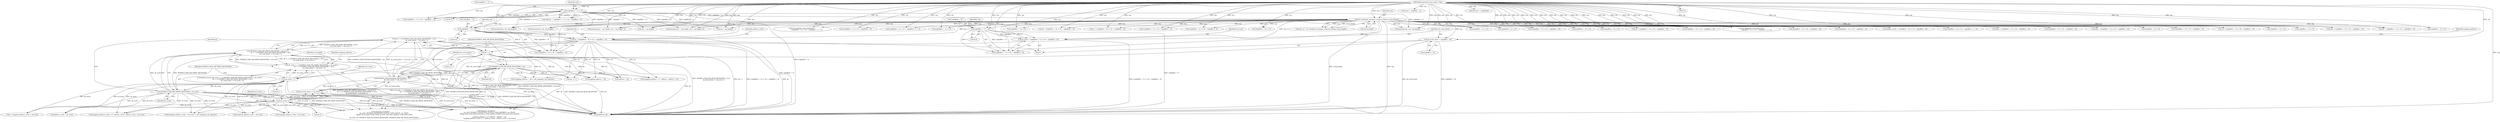 digraph "0_libmodbus_5ccdf5ef79d742640355d1132fa9e2abc7fbaefc@API" {
"1001175" [label="(Call,nb < 1 || MODBUS_MAX_WR_READ_REGISTERS < nb ||\n            nb_write_bytes != nb_write * 2)"];
"1001176" [label="(Call,nb < 1)"];
"1001095" [label="(Call,nb = (req[offset + 3] << 8) + req[offset + 4])"];
"1001098" [label="(Call,req[offset + 3] << 8)"];
"1000189" [label="(Call,ctx->backend->prepare_response_tid(req, &req_length))"];
"1000163" [label="(Call,req[offset + 1] << 8)"];
"1000116" [label="(MethodParameterIn,const uint8_t *req)"];
"1001179" [label="(Call,MODBUS_MAX_WR_READ_REGISTERS < nb ||\n            nb_write_bytes != nb_write * 2)"];
"1001180" [label="(Call,MODBUS_MAX_WR_READ_REGISTERS < nb)"];
"1001183" [label="(Call,nb_write_bytes != nb_write * 2)"];
"1001143" [label="(Call,nb_write_bytes = req[offset + 9])"];
"1001185" [label="(Call,nb_write * 2)"];
"1001172" [label="(Call,MODBUS_MAX_WR_WRITE_REGISTERS < nb_write)"];
"1001168" [label="(Call,nb_write < 1)"];
"1001127" [label="(Call,nb_write = (req[offset + 7] << 8) + req[offset + 8])"];
"1001130" [label="(Call,req[offset + 7] << 8)"];
"1001171" [label="(Call,MODBUS_MAX_WR_WRITE_REGISTERS < nb_write ||\n            nb < 1 || MODBUS_MAX_WR_READ_REGISTERS < nb ||\n            nb_write_bytes != nb_write * 2)"];
"1001167" [label="(Call,nb_write < 1 || MODBUS_MAX_WR_WRITE_REGISTERS < nb_write ||\n            nb < 1 || MODBUS_MAX_WR_READ_REGISTERS < nb ||\n            nb_write_bytes != nb_write * 2)"];
"1001222" [label="(Call,mapping_address_write + nb_write)"];
"1000400" [label="(Call,nb = (req[offset + 3] << 8) + req[offset + 4])"];
"1001382" [label="(MethodReturn,int)"];
"1001239" [label="(Call,mapping_address < 0 ? address : address + nb)"];
"1001252" [label="(Call,address_write + nb_write)"];
"1001053" [label="(Call,or = (req[offset + 5] << 8) + req[offset + 6])"];
"1000685" [label="(Call,(req[offset + 3] << 8) + req[offset + 4])"];
"1001129" [label="(Call,(req[offset + 7] << 8) + req[offset + 8])"];
"1001183" [label="(Call,nb_write_bytes != nb_write * 2)"];
"1001177" [label="(Identifier,nb)"];
"1001144" [label="(Identifier,nb_write_bytes)"];
"1001180" [label="(Call,MODBUS_MAX_WR_READ_REGISTERS < nb)"];
"1001293" [label="(Call,mb_mapping->tab_registers[i] =\n                    (req[offset + j] << 8) + req[offset + j + 1])"];
"1001104" [label="(Literal,8)"];
"1001112" [label="(Identifier,address_write)"];
"1000900" [label="(Call,(req[offset + j] << 8) + req[offset + j + 1])"];
"1001185" [label="(Call,nb_write * 2)"];
"1001299" [label="(Call,(req[offset + j] << 8) + req[offset + j + 1])"];
"1000901" [label="(Call,req[offset + j] << 8)"];
"1000683" [label="(Call,nb = (req[offset + 3] << 8) + req[offset + 4])"];
"1001247" [label="(Call,mapping_address_write < 0 ? address_write : address_write + nb_write)"];
"1001300" [label="(Call,req[offset + j] << 8)"];
"1001210" [label="(Call,(mapping_address + nb) > mb_mapping->nb_registers)"];
"1001221" [label="(Call,(mapping_address_write + nb_write) > mb_mapping->nb_registers)"];
"1000185" [label="(Call,sft.t_id = ctx->backend->prepare_response_tid(req, &req_length))"];
"1001178" [label="(Literal,1)"];
"1001211" [label="(Call,mapping_address + nb)"];
"1000116" [label="(MethodParameterIn,const uint8_t *req)"];
"1001131" [label="(Call,req[offset + 7])"];
"1001152" [label="(Identifier,mapping_address)"];
"1001097" [label="(Call,(req[offset + 3] << 8) + req[offset + 4])"];
"1001179" [label="(Call,MODBUS_MAX_WR_READ_REGISTERS < nb ||\n            nb_write_bytes != nb_write * 2)"];
"1001106" [label="(Identifier,req)"];
"1001186" [label="(Identifier,nb_write)"];
"1000191" [label="(Call,&req_length)"];
"1000162" [label="(Call,(req[offset + 1] << 8) + req[offset + 2])"];
"1001181" [label="(Identifier,MODBUS_MAX_WR_READ_REGISTERS)"];
"1001055" [label="(Call,(req[offset + 5] << 8) + req[offset + 6])"];
"1001111" [label="(Call,address_write = (req[offset + 5] << 8) + req[offset + 6])"];
"1000672" [label="(Call,memcpy(rsp, req, req_length))"];
"1000189" [label="(Call,ctx->backend->prepare_response_tid(req, &req_length))"];
"1001098" [label="(Call,req[offset + 3] << 8)"];
"1001174" [label="(Identifier,nb_write)"];
"1001168" [label="(Call,nb_write < 1)"];
"1000245" [label="(Call,nb = (req[offset + 3] << 8) + req[offset + 4])"];
"1001169" [label="(Identifier,nb_write)"];
"1001190" [label="(Identifier,rsp_length)"];
"1001113" [label="(Call,(req[offset + 5] << 8) + req[offset + 6])"];
"1000148" [label="(Call,slave = req[offset - 1])"];
"1001170" [label="(Literal,1)"];
"1000561" [label="(Call,(req[offset + 3] << 8) + req[offset + 4])"];
"1001037" [label="(Call,and = (req[offset + 3] << 8) + req[offset + 4])"];
"1000779" [label="(Call,memcpy(rsp + rsp_length, req + rsp_length, 4))"];
"1001138" [label="(Identifier,req)"];
"1000169" [label="(Literal,8)"];
"1001039" [label="(Call,(req[offset + 3] << 8) + req[offset + 4])"];
"1001130" [label="(Call,req[offset + 7] << 8)"];
"1000190" [label="(Identifier,req)"];
"1001184" [label="(Identifier,nb_write_bytes)"];
"1001166" [label="(ControlStructure,if (nb_write < 1 || MODBUS_MAX_WR_WRITE_REGISTERS < nb_write ||\n            nb < 1 || MODBUS_MAX_WR_READ_REGISTERS < nb ||\n            nb_write_bytes != nb_write * 2))"];
"1001231" [label="(Call,response_exception(\n                ctx, &sft, MODBUS_EXCEPTION_ILLEGAL_DATA_ADDRESS, rsp, FALSE,\n                \"Illegal data read address 0x%0X or write address 0x%0X write_and_read_registers\n\",\n                mapping_address < 0 ? address : address + nb,\n                mapping_address_write < 0 ? address_write : address_write + nb_write))"];
"1001175" [label="(Call,nb < 1 || MODBUS_MAX_WR_READ_REGISTERS < nb ||\n            nb_write_bytes != nb_write * 2)"];
"1001114" [label="(Call,req[offset + 5] << 8)"];
"1001176" [label="(Call,nb < 1)"];
"1001191" [label="(Call,response_exception(\n                ctx, &sft, MODBUS_EXCEPTION_ILLEGAL_DATA_VALUE, rsp, TRUE,\n                \"Illegal nb of values (W%d, R%d) in write_and_read_registers (max W%d, R%d)\n\",\n                nb_write, nb, MODBUS_MAX_WR_WRITE_REGISTERS, MODBUS_MAX_WR_READ_REGISTERS))"];
"1000155" [label="(Call,function = req[offset])"];
"1001172" [label="(Call,MODBUS_MAX_WR_WRITE_REGISTERS < nb_write)"];
"1000796" [label="(Call,(req[offset + 3] << 8) + req[offset + 4])"];
"1000797" [label="(Call,req[offset + 3] << 8)"];
"1000248" [label="(Call,req[offset + 3] << 8)"];
"1001171" [label="(Call,MODBUS_MAX_WR_WRITE_REGISTERS < nb_write ||\n            nb < 1 || MODBUS_MAX_WR_READ_REGISTERS < nb ||\n            nb_write_bytes != nb_write * 2)"];
"1000783" [label="(Call,req + rsp_length)"];
"1001167" [label="(Call,nb_write < 1 || MODBUS_MAX_WR_WRITE_REGISTERS < nb_write ||\n            nb < 1 || MODBUS_MAX_WR_READ_REGISTERS < nb ||\n            nb_write_bytes != nb_write * 2)"];
"1001283" [label="(Call,mapping_address_write + nb_write)"];
"1000650" [label="(Call,data = (req[offset + 3] << 8) + req[offset + 4])"];
"1001096" [label="(Identifier,nb)"];
"1000794" [label="(Call,nb = (req[offset + 3] << 8) + req[offset + 4])"];
"1000163" [label="(Call,req[offset + 1] << 8)"];
"1001099" [label="(Call,req[offset + 3])"];
"1001270" [label="(Call,nb << 1)"];
"1001128" [label="(Identifier,nb_write)"];
"1000562" [label="(Call,req[offset + 3] << 8)"];
"1001056" [label="(Call,req[offset + 5] << 8)"];
"1001281" [label="(Call,i < mapping_address_write + nb_write)"];
"1000921" [label="(Call,memcpy(rsp + rsp_length, req + rsp_length, 4))"];
"1000653" [label="(Call,req[offset + 3] << 8)"];
"1001187" [label="(Literal,2)"];
"1001145" [label="(Call,req[offset + 9])"];
"1001127" [label="(Call,nb_write = (req[offset + 7] << 8) + req[offset + 8])"];
"1000925" [label="(Call,req + rsp_length)"];
"1001143" [label="(Call,nb_write_bytes = req[offset + 9])"];
"1000247" [label="(Call,(req[offset + 3] << 8) + req[offset + 4])"];
"1000164" [label="(Call,req[offset + 1])"];
"1001207" [label="(Identifier,mapping_address)"];
"1000686" [label="(Call,req[offset + 3] << 8)"];
"1001040" [label="(Call,req[offset + 3] << 8)"];
"1000171" [label="(Identifier,req)"];
"1000402" [label="(Call,(req[offset + 3] << 8) + req[offset + 4])"];
"1000559" [label="(Call,data = (req[offset + 3] << 8) + req[offset + 4])"];
"1001173" [label="(Identifier,MODBUS_MAX_WR_WRITE_REGISTERS)"];
"1000593" [label="(Call,memcpy(rsp, req, req_length))"];
"1001095" [label="(Call,nb = (req[offset + 3] << 8) + req[offset + 4])"];
"1001244" [label="(Call,address + nb)"];
"1001182" [label="(Identifier,nb)"];
"1000894" [label="(Call,mb_mapping->tab_registers[i] =\n                    (req[offset + j] << 8) + req[offset + j + 1])"];
"1001136" [label="(Literal,8)"];
"1000160" [label="(Call,address = (req[offset + 1] << 8) + req[offset + 2])"];
"1001093" [label="(Block,)"];
"1000652" [label="(Call,(req[offset + 3] << 8) + req[offset + 4])"];
"1000403" [label="(Call,req[offset + 3] << 8)"];
"1001084" [label="(Call,memcpy(rsp, req, req_length))"];
"1001175" -> "1001171"  [label="AST: "];
"1001175" -> "1001176"  [label="CFG: "];
"1001175" -> "1001179"  [label="CFG: "];
"1001176" -> "1001175"  [label="AST: "];
"1001179" -> "1001175"  [label="AST: "];
"1001171" -> "1001175"  [label="CFG: "];
"1001175" -> "1001382"  [label="DDG: nb < 1"];
"1001175" -> "1001382"  [label="DDG: MODBUS_MAX_WR_READ_REGISTERS < nb ||\n            nb_write_bytes != nb_write * 2"];
"1001175" -> "1001171"  [label="DDG: nb < 1"];
"1001175" -> "1001171"  [label="DDG: MODBUS_MAX_WR_READ_REGISTERS < nb ||\n            nb_write_bytes != nb_write * 2"];
"1001176" -> "1001175"  [label="DDG: nb"];
"1001176" -> "1001175"  [label="DDG: 1"];
"1001179" -> "1001175"  [label="DDG: MODBUS_MAX_WR_READ_REGISTERS < nb"];
"1001179" -> "1001175"  [label="DDG: nb_write_bytes != nb_write * 2"];
"1001176" -> "1001178"  [label="CFG: "];
"1001177" -> "1001176"  [label="AST: "];
"1001178" -> "1001176"  [label="AST: "];
"1001181" -> "1001176"  [label="CFG: "];
"1001176" -> "1001382"  [label="DDG: nb"];
"1001095" -> "1001176"  [label="DDG: nb"];
"1001176" -> "1001180"  [label="DDG: nb"];
"1001176" -> "1001191"  [label="DDG: nb"];
"1001176" -> "1001210"  [label="DDG: nb"];
"1001176" -> "1001211"  [label="DDG: nb"];
"1001176" -> "1001231"  [label="DDG: nb"];
"1001176" -> "1001239"  [label="DDG: nb"];
"1001176" -> "1001244"  [label="DDG: nb"];
"1001176" -> "1001270"  [label="DDG: nb"];
"1001095" -> "1001093"  [label="AST: "];
"1001095" -> "1001097"  [label="CFG: "];
"1001096" -> "1001095"  [label="AST: "];
"1001097" -> "1001095"  [label="AST: "];
"1001112" -> "1001095"  [label="CFG: "];
"1001095" -> "1001382"  [label="DDG: (req[offset + 3] << 8) + req[offset + 4]"];
"1001095" -> "1001382"  [label="DDG: nb"];
"1001098" -> "1001095"  [label="DDG: req[offset + 3]"];
"1001098" -> "1001095"  [label="DDG: 8"];
"1000189" -> "1001095"  [label="DDG: req"];
"1000116" -> "1001095"  [label="DDG: req"];
"1001095" -> "1001191"  [label="DDG: nb"];
"1001095" -> "1001210"  [label="DDG: nb"];
"1001095" -> "1001211"  [label="DDG: nb"];
"1001095" -> "1001231"  [label="DDG: nb"];
"1001095" -> "1001239"  [label="DDG: nb"];
"1001095" -> "1001244"  [label="DDG: nb"];
"1001095" -> "1001270"  [label="DDG: nb"];
"1001098" -> "1001097"  [label="AST: "];
"1001098" -> "1001104"  [label="CFG: "];
"1001099" -> "1001098"  [label="AST: "];
"1001104" -> "1001098"  [label="AST: "];
"1001106" -> "1001098"  [label="CFG: "];
"1001098" -> "1001382"  [label="DDG: req[offset + 3]"];
"1001098" -> "1001097"  [label="DDG: req[offset + 3]"];
"1001098" -> "1001097"  [label="DDG: 8"];
"1000189" -> "1001098"  [label="DDG: req"];
"1000116" -> "1001098"  [label="DDG: req"];
"1000189" -> "1000185"  [label="AST: "];
"1000189" -> "1000191"  [label="CFG: "];
"1000190" -> "1000189"  [label="AST: "];
"1000191" -> "1000189"  [label="AST: "];
"1000185" -> "1000189"  [label="CFG: "];
"1000189" -> "1001382"  [label="DDG: req"];
"1000189" -> "1001382"  [label="DDG: &req_length"];
"1000189" -> "1000185"  [label="DDG: req"];
"1000189" -> "1000185"  [label="DDG: &req_length"];
"1000163" -> "1000189"  [label="DDG: req[offset + 1]"];
"1000116" -> "1000189"  [label="DDG: req"];
"1000189" -> "1000245"  [label="DDG: req"];
"1000189" -> "1000248"  [label="DDG: req"];
"1000189" -> "1000247"  [label="DDG: req"];
"1000189" -> "1000400"  [label="DDG: req"];
"1000189" -> "1000403"  [label="DDG: req"];
"1000189" -> "1000402"  [label="DDG: req"];
"1000189" -> "1000559"  [label="DDG: req"];
"1000189" -> "1000562"  [label="DDG: req"];
"1000189" -> "1000561"  [label="DDG: req"];
"1000189" -> "1000593"  [label="DDG: req"];
"1000189" -> "1000650"  [label="DDG: req"];
"1000189" -> "1000653"  [label="DDG: req"];
"1000189" -> "1000652"  [label="DDG: req"];
"1000189" -> "1000672"  [label="DDG: req"];
"1000189" -> "1000683"  [label="DDG: req"];
"1000189" -> "1000686"  [label="DDG: req"];
"1000189" -> "1000685"  [label="DDG: req"];
"1000189" -> "1000779"  [label="DDG: req"];
"1000189" -> "1000783"  [label="DDG: req"];
"1000189" -> "1000794"  [label="DDG: req"];
"1000189" -> "1000797"  [label="DDG: req"];
"1000189" -> "1000796"  [label="DDG: req"];
"1000189" -> "1000894"  [label="DDG: req"];
"1000189" -> "1000901"  [label="DDG: req"];
"1000189" -> "1000900"  [label="DDG: req"];
"1000189" -> "1000921"  [label="DDG: req"];
"1000189" -> "1000925"  [label="DDG: req"];
"1000189" -> "1001037"  [label="DDG: req"];
"1000189" -> "1001040"  [label="DDG: req"];
"1000189" -> "1001039"  [label="DDG: req"];
"1000189" -> "1001053"  [label="DDG: req"];
"1000189" -> "1001056"  [label="DDG: req"];
"1000189" -> "1001055"  [label="DDG: req"];
"1000189" -> "1001084"  [label="DDG: req"];
"1000189" -> "1001097"  [label="DDG: req"];
"1000189" -> "1001111"  [label="DDG: req"];
"1000189" -> "1001114"  [label="DDG: req"];
"1000189" -> "1001113"  [label="DDG: req"];
"1000189" -> "1001127"  [label="DDG: req"];
"1000189" -> "1001130"  [label="DDG: req"];
"1000189" -> "1001129"  [label="DDG: req"];
"1000189" -> "1001143"  [label="DDG: req"];
"1000189" -> "1001293"  [label="DDG: req"];
"1000189" -> "1001300"  [label="DDG: req"];
"1000189" -> "1001299"  [label="DDG: req"];
"1000163" -> "1000162"  [label="AST: "];
"1000163" -> "1000169"  [label="CFG: "];
"1000164" -> "1000163"  [label="AST: "];
"1000169" -> "1000163"  [label="AST: "];
"1000171" -> "1000163"  [label="CFG: "];
"1000163" -> "1001382"  [label="DDG: req[offset + 1]"];
"1000163" -> "1000160"  [label="DDG: req[offset + 1]"];
"1000163" -> "1000160"  [label="DDG: 8"];
"1000163" -> "1000162"  [label="DDG: req[offset + 1]"];
"1000163" -> "1000162"  [label="DDG: 8"];
"1000116" -> "1000163"  [label="DDG: req"];
"1000163" -> "1000593"  [label="DDG: req[offset + 1]"];
"1000163" -> "1000672"  [label="DDG: req[offset + 1]"];
"1000163" -> "1000779"  [label="DDG: req[offset + 1]"];
"1000163" -> "1000783"  [label="DDG: req[offset + 1]"];
"1000163" -> "1000921"  [label="DDG: req[offset + 1]"];
"1000163" -> "1000925"  [label="DDG: req[offset + 1]"];
"1000163" -> "1001084"  [label="DDG: req[offset + 1]"];
"1000116" -> "1000114"  [label="AST: "];
"1000116" -> "1001382"  [label="DDG: req"];
"1000116" -> "1000148"  [label="DDG: req"];
"1000116" -> "1000155"  [label="DDG: req"];
"1000116" -> "1000160"  [label="DDG: req"];
"1000116" -> "1000162"  [label="DDG: req"];
"1000116" -> "1000245"  [label="DDG: req"];
"1000116" -> "1000248"  [label="DDG: req"];
"1000116" -> "1000247"  [label="DDG: req"];
"1000116" -> "1000400"  [label="DDG: req"];
"1000116" -> "1000403"  [label="DDG: req"];
"1000116" -> "1000402"  [label="DDG: req"];
"1000116" -> "1000559"  [label="DDG: req"];
"1000116" -> "1000562"  [label="DDG: req"];
"1000116" -> "1000561"  [label="DDG: req"];
"1000116" -> "1000593"  [label="DDG: req"];
"1000116" -> "1000650"  [label="DDG: req"];
"1000116" -> "1000653"  [label="DDG: req"];
"1000116" -> "1000652"  [label="DDG: req"];
"1000116" -> "1000672"  [label="DDG: req"];
"1000116" -> "1000683"  [label="DDG: req"];
"1000116" -> "1000686"  [label="DDG: req"];
"1000116" -> "1000685"  [label="DDG: req"];
"1000116" -> "1000779"  [label="DDG: req"];
"1000116" -> "1000783"  [label="DDG: req"];
"1000116" -> "1000794"  [label="DDG: req"];
"1000116" -> "1000797"  [label="DDG: req"];
"1000116" -> "1000796"  [label="DDG: req"];
"1000116" -> "1000894"  [label="DDG: req"];
"1000116" -> "1000901"  [label="DDG: req"];
"1000116" -> "1000900"  [label="DDG: req"];
"1000116" -> "1000921"  [label="DDG: req"];
"1000116" -> "1000925"  [label="DDG: req"];
"1000116" -> "1001037"  [label="DDG: req"];
"1000116" -> "1001040"  [label="DDG: req"];
"1000116" -> "1001039"  [label="DDG: req"];
"1000116" -> "1001053"  [label="DDG: req"];
"1000116" -> "1001056"  [label="DDG: req"];
"1000116" -> "1001055"  [label="DDG: req"];
"1000116" -> "1001084"  [label="DDG: req"];
"1000116" -> "1001097"  [label="DDG: req"];
"1000116" -> "1001111"  [label="DDG: req"];
"1000116" -> "1001114"  [label="DDG: req"];
"1000116" -> "1001113"  [label="DDG: req"];
"1000116" -> "1001127"  [label="DDG: req"];
"1000116" -> "1001130"  [label="DDG: req"];
"1000116" -> "1001129"  [label="DDG: req"];
"1000116" -> "1001143"  [label="DDG: req"];
"1000116" -> "1001293"  [label="DDG: req"];
"1000116" -> "1001300"  [label="DDG: req"];
"1000116" -> "1001299"  [label="DDG: req"];
"1001179" -> "1001180"  [label="CFG: "];
"1001179" -> "1001183"  [label="CFG: "];
"1001180" -> "1001179"  [label="AST: "];
"1001183" -> "1001179"  [label="AST: "];
"1001179" -> "1001382"  [label="DDG: MODBUS_MAX_WR_READ_REGISTERS < nb"];
"1001179" -> "1001382"  [label="DDG: nb_write_bytes != nb_write * 2"];
"1001180" -> "1001179"  [label="DDG: MODBUS_MAX_WR_READ_REGISTERS"];
"1001180" -> "1001179"  [label="DDG: nb"];
"1001183" -> "1001179"  [label="DDG: nb_write_bytes"];
"1001183" -> "1001179"  [label="DDG: nb_write * 2"];
"1001180" -> "1001182"  [label="CFG: "];
"1001181" -> "1001180"  [label="AST: "];
"1001182" -> "1001180"  [label="AST: "];
"1001184" -> "1001180"  [label="CFG: "];
"1001180" -> "1001382"  [label="DDG: nb"];
"1001180" -> "1001382"  [label="DDG: MODBUS_MAX_WR_READ_REGISTERS"];
"1001180" -> "1001191"  [label="DDG: nb"];
"1001180" -> "1001191"  [label="DDG: MODBUS_MAX_WR_READ_REGISTERS"];
"1001180" -> "1001210"  [label="DDG: nb"];
"1001180" -> "1001211"  [label="DDG: nb"];
"1001180" -> "1001231"  [label="DDG: nb"];
"1001180" -> "1001239"  [label="DDG: nb"];
"1001180" -> "1001244"  [label="DDG: nb"];
"1001180" -> "1001270"  [label="DDG: nb"];
"1001183" -> "1001185"  [label="CFG: "];
"1001184" -> "1001183"  [label="AST: "];
"1001185" -> "1001183"  [label="AST: "];
"1001183" -> "1001382"  [label="DDG: nb_write * 2"];
"1001183" -> "1001382"  [label="DDG: nb_write_bytes"];
"1001143" -> "1001183"  [label="DDG: nb_write_bytes"];
"1001185" -> "1001183"  [label="DDG: nb_write"];
"1001185" -> "1001183"  [label="DDG: 2"];
"1001143" -> "1001093"  [label="AST: "];
"1001143" -> "1001145"  [label="CFG: "];
"1001144" -> "1001143"  [label="AST: "];
"1001145" -> "1001143"  [label="AST: "];
"1001152" -> "1001143"  [label="CFG: "];
"1001143" -> "1001382"  [label="DDG: req[offset + 9]"];
"1001143" -> "1001382"  [label="DDG: nb_write_bytes"];
"1001185" -> "1001187"  [label="CFG: "];
"1001186" -> "1001185"  [label="AST: "];
"1001187" -> "1001185"  [label="AST: "];
"1001185" -> "1001382"  [label="DDG: nb_write"];
"1001172" -> "1001185"  [label="DDG: nb_write"];
"1001185" -> "1001191"  [label="DDG: nb_write"];
"1001185" -> "1001221"  [label="DDG: nb_write"];
"1001185" -> "1001222"  [label="DDG: nb_write"];
"1001185" -> "1001231"  [label="DDG: nb_write"];
"1001185" -> "1001247"  [label="DDG: nb_write"];
"1001185" -> "1001252"  [label="DDG: nb_write"];
"1001185" -> "1001281"  [label="DDG: nb_write"];
"1001185" -> "1001283"  [label="DDG: nb_write"];
"1001172" -> "1001171"  [label="AST: "];
"1001172" -> "1001174"  [label="CFG: "];
"1001173" -> "1001172"  [label="AST: "];
"1001174" -> "1001172"  [label="AST: "];
"1001177" -> "1001172"  [label="CFG: "];
"1001171" -> "1001172"  [label="CFG: "];
"1001172" -> "1001382"  [label="DDG: MODBUS_MAX_WR_WRITE_REGISTERS"];
"1001172" -> "1001382"  [label="DDG: nb_write"];
"1001172" -> "1001171"  [label="DDG: MODBUS_MAX_WR_WRITE_REGISTERS"];
"1001172" -> "1001171"  [label="DDG: nb_write"];
"1001168" -> "1001172"  [label="DDG: nb_write"];
"1001172" -> "1001191"  [label="DDG: nb_write"];
"1001172" -> "1001191"  [label="DDG: MODBUS_MAX_WR_WRITE_REGISTERS"];
"1001172" -> "1001221"  [label="DDG: nb_write"];
"1001172" -> "1001222"  [label="DDG: nb_write"];
"1001172" -> "1001231"  [label="DDG: nb_write"];
"1001172" -> "1001247"  [label="DDG: nb_write"];
"1001172" -> "1001252"  [label="DDG: nb_write"];
"1001172" -> "1001281"  [label="DDG: nb_write"];
"1001172" -> "1001283"  [label="DDG: nb_write"];
"1001168" -> "1001167"  [label="AST: "];
"1001168" -> "1001170"  [label="CFG: "];
"1001169" -> "1001168"  [label="AST: "];
"1001170" -> "1001168"  [label="AST: "];
"1001173" -> "1001168"  [label="CFG: "];
"1001167" -> "1001168"  [label="CFG: "];
"1001168" -> "1001382"  [label="DDG: nb_write"];
"1001168" -> "1001167"  [label="DDG: nb_write"];
"1001168" -> "1001167"  [label="DDG: 1"];
"1001127" -> "1001168"  [label="DDG: nb_write"];
"1001168" -> "1001191"  [label="DDG: nb_write"];
"1001168" -> "1001221"  [label="DDG: nb_write"];
"1001168" -> "1001222"  [label="DDG: nb_write"];
"1001168" -> "1001231"  [label="DDG: nb_write"];
"1001168" -> "1001247"  [label="DDG: nb_write"];
"1001168" -> "1001252"  [label="DDG: nb_write"];
"1001168" -> "1001281"  [label="DDG: nb_write"];
"1001168" -> "1001283"  [label="DDG: nb_write"];
"1001127" -> "1001093"  [label="AST: "];
"1001127" -> "1001129"  [label="CFG: "];
"1001128" -> "1001127"  [label="AST: "];
"1001129" -> "1001127"  [label="AST: "];
"1001144" -> "1001127"  [label="CFG: "];
"1001127" -> "1001382"  [label="DDG: (req[offset + 7] << 8) + req[offset + 8]"];
"1001130" -> "1001127"  [label="DDG: req[offset + 7]"];
"1001130" -> "1001127"  [label="DDG: 8"];
"1001130" -> "1001129"  [label="AST: "];
"1001130" -> "1001136"  [label="CFG: "];
"1001131" -> "1001130"  [label="AST: "];
"1001136" -> "1001130"  [label="AST: "];
"1001138" -> "1001130"  [label="CFG: "];
"1001130" -> "1001382"  [label="DDG: req[offset + 7]"];
"1001130" -> "1001129"  [label="DDG: req[offset + 7]"];
"1001130" -> "1001129"  [label="DDG: 8"];
"1001171" -> "1001167"  [label="AST: "];
"1001167" -> "1001171"  [label="CFG: "];
"1001171" -> "1001382"  [label="DDG: MODBUS_MAX_WR_WRITE_REGISTERS < nb_write"];
"1001171" -> "1001382"  [label="DDG: nb < 1 || MODBUS_MAX_WR_READ_REGISTERS < nb ||\n            nb_write_bytes != nb_write * 2"];
"1001171" -> "1001167"  [label="DDG: MODBUS_MAX_WR_WRITE_REGISTERS < nb_write"];
"1001171" -> "1001167"  [label="DDG: nb < 1 || MODBUS_MAX_WR_READ_REGISTERS < nb ||\n            nb_write_bytes != nb_write * 2"];
"1001167" -> "1001166"  [label="AST: "];
"1001190" -> "1001167"  [label="CFG: "];
"1001207" -> "1001167"  [label="CFG: "];
"1001167" -> "1001382"  [label="DDG: nb_write < 1 || MODBUS_MAX_WR_WRITE_REGISTERS < nb_write ||\n            nb < 1 || MODBUS_MAX_WR_READ_REGISTERS < nb ||\n            nb_write_bytes != nb_write * 2"];
"1001167" -> "1001382"  [label="DDG: nb_write < 1"];
"1001167" -> "1001382"  [label="DDG: MODBUS_MAX_WR_WRITE_REGISTERS < nb_write ||\n            nb < 1 || MODBUS_MAX_WR_READ_REGISTERS < nb ||\n            nb_write_bytes != nb_write * 2"];
}
